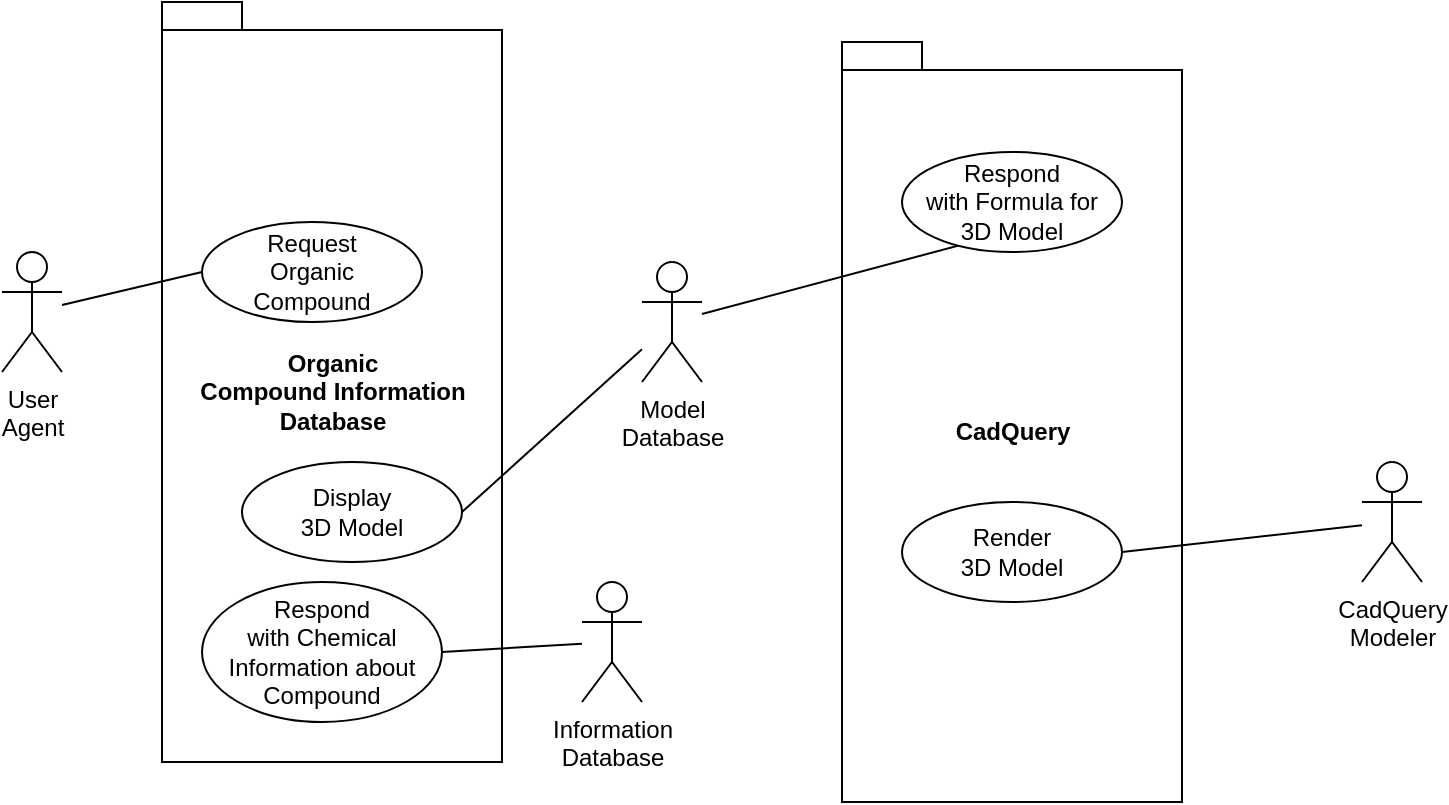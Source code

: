 <mxfile version="15.2.9"><diagram id="tuT7skh8DrKF8r4c3b6c" name="Page-1"><mxGraphModel dx="782" dy="392" grid="1" gridSize="10" guides="1" tooltips="1" connect="1" arrows="1" fold="1" page="1" pageScale="1" pageWidth="850" pageHeight="1100" math="0" shadow="0"><root><mxCell id="0"/><mxCell id="1" parent="0"/><mxCell id="xEtMM6HRnOM_tguTLm5L-20" value="CadQuery" style="shape=folder;fontStyle=1;spacingTop=10;tabWidth=40;tabHeight=14;tabPosition=left;html=1;" vertex="1" parent="1"><mxGeometry x="550" y="60" width="170" height="380" as="geometry"/></mxCell><mxCell id="xEtMM6HRnOM_tguTLm5L-1" value="Organic&lt;br&gt;&lt;div&gt;Compound Information&lt;br&gt;Database&lt;br&gt;&lt;/div&gt;" style="shape=folder;fontStyle=1;spacingTop=10;tabWidth=40;tabHeight=14;tabPosition=left;html=1;" vertex="1" parent="1"><mxGeometry x="210" y="40" width="170" height="380" as="geometry"/></mxCell><mxCell id="xEtMM6HRnOM_tguTLm5L-6" style="rounded=0;orthogonalLoop=1;jettySize=auto;html=1;entryX=0;entryY=0.5;entryDx=0;entryDy=0;endArrow=none;endFill=0;" edge="1" parent="1" source="xEtMM6HRnOM_tguTLm5L-2" target="xEtMM6HRnOM_tguTLm5L-5"><mxGeometry relative="1" as="geometry"/></mxCell><mxCell id="xEtMM6HRnOM_tguTLm5L-2" value="User&lt;br&gt;Agent" style="shape=umlActor;verticalLabelPosition=bottom;verticalAlign=top;html=1;" vertex="1" parent="1"><mxGeometry x="130" y="165" width="30" height="60" as="geometry"/></mxCell><mxCell id="xEtMM6HRnOM_tguTLm5L-9" style="edgeStyle=none;rounded=0;orthogonalLoop=1;jettySize=auto;html=1;entryX=1;entryY=0.5;entryDx=0;entryDy=0;endArrow=none;endFill=0;" edge="1" parent="1" source="xEtMM6HRnOM_tguTLm5L-3" target="xEtMM6HRnOM_tguTLm5L-8"><mxGeometry relative="1" as="geometry"/></mxCell><mxCell id="xEtMM6HRnOM_tguTLm5L-28" style="edgeStyle=none;rounded=0;orthogonalLoop=1;jettySize=auto;html=1;entryX=1;entryY=0.5;entryDx=0;entryDy=0;endArrow=none;endFill=0;" edge="1" parent="1" source="xEtMM6HRnOM_tguTLm5L-3" target="xEtMM6HRnOM_tguTLm5L-11"><mxGeometry relative="1" as="geometry"/></mxCell><mxCell id="xEtMM6HRnOM_tguTLm5L-3" value="Model&lt;br&gt;Database" style="shape=umlActor;verticalLabelPosition=bottom;verticalAlign=top;html=1;" vertex="1" parent="1"><mxGeometry x="450" y="170" width="30" height="60" as="geometry"/></mxCell><mxCell id="xEtMM6HRnOM_tguTLm5L-15" style="edgeStyle=none;rounded=0;orthogonalLoop=1;jettySize=auto;html=1;entryX=1;entryY=0.5;entryDx=0;entryDy=0;endArrow=none;endFill=0;" edge="1" parent="1" source="xEtMM6HRnOM_tguTLm5L-4" target="xEtMM6HRnOM_tguTLm5L-14"><mxGeometry relative="1" as="geometry"/></mxCell><mxCell id="xEtMM6HRnOM_tguTLm5L-4" value="Information&lt;br&gt;Database" style="shape=umlActor;verticalLabelPosition=bottom;verticalAlign=top;html=1;" vertex="1" parent="1"><mxGeometry x="420" y="330" width="30" height="60" as="geometry"/></mxCell><mxCell id="xEtMM6HRnOM_tguTLm5L-5" value="Request&lt;br&gt;Organic&lt;br&gt;Compound" style="ellipse;whiteSpace=wrap;html=1;" vertex="1" parent="1"><mxGeometry x="230" y="150" width="110" height="50" as="geometry"/></mxCell><mxCell id="xEtMM6HRnOM_tguTLm5L-8" value="Respond&lt;br&gt;with Formula for&lt;br&gt;3D Model" style="ellipse;whiteSpace=wrap;html=1;" vertex="1" parent="1"><mxGeometry x="580" y="115" width="110" height="50" as="geometry"/></mxCell><mxCell id="xEtMM6HRnOM_tguTLm5L-11" value="Display&lt;br&gt;3D Model" style="ellipse;whiteSpace=wrap;html=1;" vertex="1" parent="1"><mxGeometry x="250" y="270" width="110" height="50" as="geometry"/></mxCell><mxCell id="xEtMM6HRnOM_tguTLm5L-14" value="Respond&lt;br&gt;with Chemical Information about Compound" style="ellipse;whiteSpace=wrap;html=1;" vertex="1" parent="1"><mxGeometry x="230" y="330" width="120" height="70" as="geometry"/></mxCell><mxCell id="xEtMM6HRnOM_tguTLm5L-25" value="Render&lt;br&gt;3D Model" style="ellipse;whiteSpace=wrap;html=1;" vertex="1" parent="1"><mxGeometry x="580" y="290" width="110" height="50" as="geometry"/></mxCell><mxCell id="xEtMM6HRnOM_tguTLm5L-27" style="edgeStyle=none;rounded=0;orthogonalLoop=1;jettySize=auto;html=1;entryX=1;entryY=0.5;entryDx=0;entryDy=0;endArrow=none;endFill=0;" edge="1" parent="1" source="xEtMM6HRnOM_tguTLm5L-26" target="xEtMM6HRnOM_tguTLm5L-25"><mxGeometry relative="1" as="geometry"/></mxCell><mxCell id="xEtMM6HRnOM_tguTLm5L-26" value="CadQuery&lt;br&gt;Modeler" style="shape=umlActor;verticalLabelPosition=bottom;verticalAlign=top;html=1;" vertex="1" parent="1"><mxGeometry x="810" y="270" width="30" height="60" as="geometry"/></mxCell></root></mxGraphModel></diagram></mxfile>